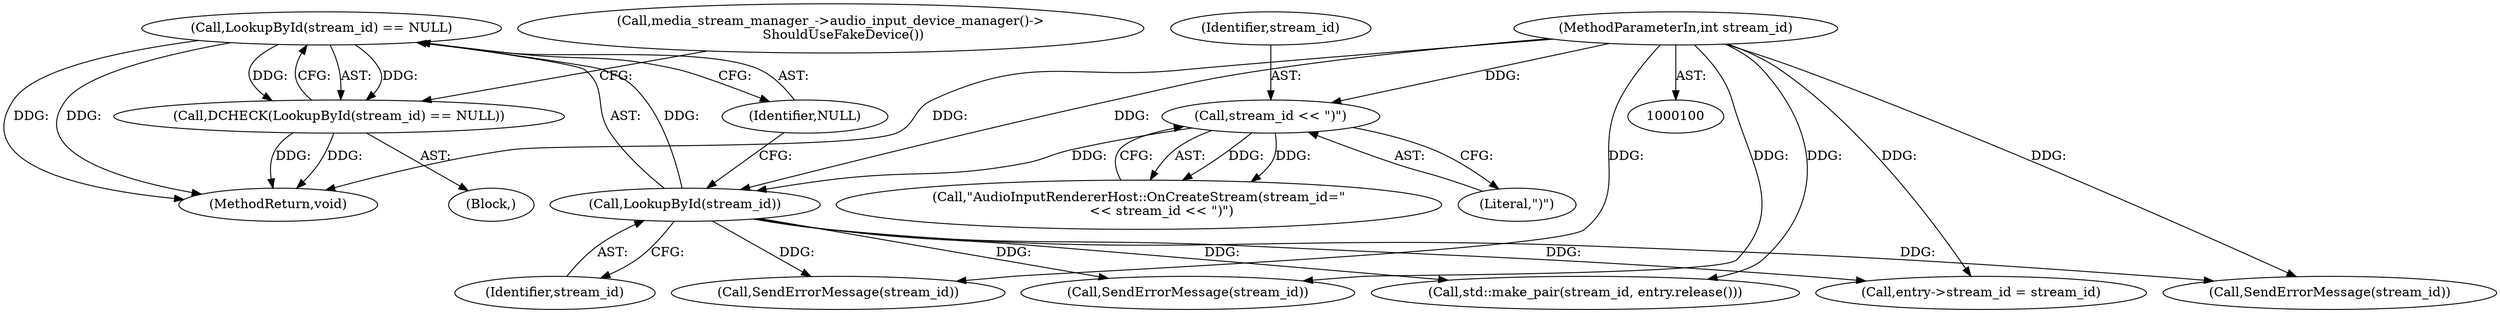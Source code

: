 digraph "1_Chrome_503bea2643350c6378de5f7a268b85cf2480e1ac@del" {
"1000118" [label="(Call,LookupById(stream_id) == NULL)"];
"1000119" [label="(Call,LookupById(stream_id))"];
"1000111" [label="(Call,stream_id << \")\")"];
"1000101" [label="(MethodParameterIn,int stream_id)"];
"1000117" [label="(Call,DCHECK(LookupById(stream_id) == NULL))"];
"1000121" [label="(Identifier,NULL)"];
"1000111" [label="(Call,stream_id << \")\")"];
"1000105" [label="(Block,)"];
"1000192" [label="(Call,SendErrorMessage(stream_id))"];
"1000210" [label="(MethodReturn,void)"];
"1000101" [label="(MethodParameterIn,int stream_id)"];
"1000201" [label="(Call,entry->stream_id = stream_id)"];
"1000109" [label="(Call,\"AudioInputRendererHost::OnCreateStream(stream_id=\"\n           << stream_id << \")\")"];
"1000113" [label="(Literal,\")\")"];
"1000112" [label="(Identifier,stream_id)"];
"1000163" [label="(Call,SendErrorMessage(stream_id))"];
"1000207" [label="(Call,std::make_pair(stream_id, entry.release()))"];
"1000119" [label="(Call,LookupById(stream_id))"];
"1000120" [label="(Identifier,stream_id)"];
"1000124" [label="(Call,media_stream_manager_->audio_input_device_manager()->\n      ShouldUseFakeDevice())"];
"1000171" [label="(Call,SendErrorMessage(stream_id))"];
"1000118" [label="(Call,LookupById(stream_id) == NULL)"];
"1000117" [label="(Call,DCHECK(LookupById(stream_id) == NULL))"];
"1000118" -> "1000117"  [label="AST: "];
"1000118" -> "1000121"  [label="CFG: "];
"1000119" -> "1000118"  [label="AST: "];
"1000121" -> "1000118"  [label="AST: "];
"1000117" -> "1000118"  [label="CFG: "];
"1000118" -> "1000210"  [label="DDG: "];
"1000118" -> "1000210"  [label="DDG: "];
"1000118" -> "1000117"  [label="DDG: "];
"1000118" -> "1000117"  [label="DDG: "];
"1000119" -> "1000118"  [label="DDG: "];
"1000119" -> "1000120"  [label="CFG: "];
"1000120" -> "1000119"  [label="AST: "];
"1000121" -> "1000119"  [label="CFG: "];
"1000111" -> "1000119"  [label="DDG: "];
"1000101" -> "1000119"  [label="DDG: "];
"1000119" -> "1000163"  [label="DDG: "];
"1000119" -> "1000171"  [label="DDG: "];
"1000119" -> "1000192"  [label="DDG: "];
"1000119" -> "1000201"  [label="DDG: "];
"1000119" -> "1000207"  [label="DDG: "];
"1000111" -> "1000109"  [label="AST: "];
"1000111" -> "1000113"  [label="CFG: "];
"1000112" -> "1000111"  [label="AST: "];
"1000113" -> "1000111"  [label="AST: "];
"1000109" -> "1000111"  [label="CFG: "];
"1000111" -> "1000109"  [label="DDG: "];
"1000111" -> "1000109"  [label="DDG: "];
"1000101" -> "1000111"  [label="DDG: "];
"1000101" -> "1000100"  [label="AST: "];
"1000101" -> "1000210"  [label="DDG: "];
"1000101" -> "1000163"  [label="DDG: "];
"1000101" -> "1000171"  [label="DDG: "];
"1000101" -> "1000192"  [label="DDG: "];
"1000101" -> "1000201"  [label="DDG: "];
"1000101" -> "1000207"  [label="DDG: "];
"1000117" -> "1000105"  [label="AST: "];
"1000124" -> "1000117"  [label="CFG: "];
"1000117" -> "1000210"  [label="DDG: "];
"1000117" -> "1000210"  [label="DDG: "];
}
